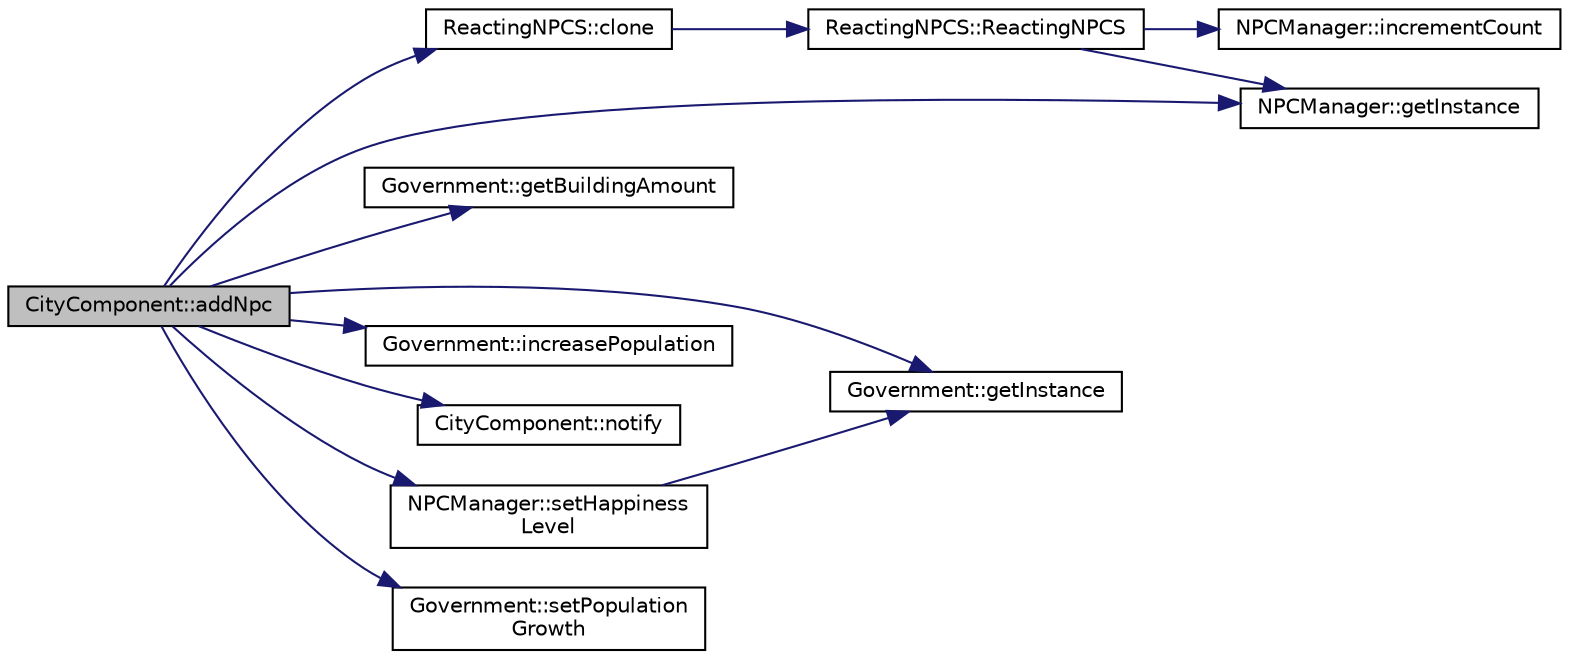 digraph "CityComponent::addNpc"
{
 // LATEX_PDF_SIZE
  edge [fontname="Helvetica",fontsize="10",labelfontname="Helvetica",labelfontsize="10"];
  node [fontname="Helvetica",fontsize="10",shape=record];
  rankdir="LR";
  Node1 [label="CityComponent::addNpc",height=0.2,width=0.4,color="black", fillcolor="grey75", style="filled", fontcolor="black",tooltip="Adds an NPC observer to the component."];
  Node1 -> Node2 [color="midnightblue",fontsize="10",style="solid",fontname="Helvetica"];
  Node2 [label="ReactingNPCS::clone",height=0.2,width=0.4,color="black", fillcolor="white", style="filled",URL="$classReactingNPCS.html#afa5a0fce89da50127b5b648ef77af00c",tooltip="Clones the NPC, creating a copy with the same state."];
  Node2 -> Node3 [color="midnightblue",fontsize="10",style="solid",fontname="Helvetica"];
  Node3 [label="ReactingNPCS::ReactingNPCS",height=0.2,width=0.4,color="black", fillcolor="white", style="filled",URL="$classReactingNPCS.html#a9eb11a607b24c4e834d110e4ceea8c5f",tooltip="Default constructor initializing the NPC in a neutral state."];
  Node3 -> Node4 [color="midnightblue",fontsize="10",style="solid",fontname="Helvetica"];
  Node4 [label="NPCManager::getInstance",height=0.2,width=0.4,color="black", fillcolor="white", style="filled",URL="$classNPCManager.html#a29c578e3b969f7438d6025dd3fc21c50",tooltip="Retrieves the singleton instance of NPCManager."];
  Node3 -> Node5 [color="midnightblue",fontsize="10",style="solid",fontname="Helvetica"];
  Node5 [label="NPCManager::incrementCount",height=0.2,width=0.4,color="black", fillcolor="white", style="filled",URL="$classNPCManager.html#a615e87109c27f59edbc1eccb2df972d2",tooltip="Increments the count for a given NPC state."];
  Node1 -> Node6 [color="midnightblue",fontsize="10",style="solid",fontname="Helvetica"];
  Node6 [label="Government::getBuildingAmount",height=0.2,width=0.4,color="black", fillcolor="white", style="filled",URL="$classGovernment.html#a5328feb8fa9465f9efcef22b012697ff",tooltip="Gets the amount of a specified building type."];
  Node1 -> Node7 [color="midnightblue",fontsize="10",style="solid",fontname="Helvetica"];
  Node7 [label="Government::getInstance",height=0.2,width=0.4,color="black", fillcolor="white", style="filled",URL="$classGovernment.html#a18e3da6a1d6cae38f6eea1d50fe77288",tooltip="Retrieves the singleton instance of the Government class."];
  Node1 -> Node4 [color="midnightblue",fontsize="10",style="solid",fontname="Helvetica"];
  Node1 -> Node8 [color="midnightblue",fontsize="10",style="solid",fontname="Helvetica"];
  Node8 [label="Government::increasePopulation",height=0.2,width=0.4,color="black", fillcolor="white", style="filled",URL="$classGovernment.html#ad61e555af707711933f640f63f52d53f",tooltip="Increases the population by a specified amount."];
  Node1 -> Node9 [color="midnightblue",fontsize="10",style="solid",fontname="Helvetica"];
  Node9 [label="CityComponent::notify",height=0.2,width=0.4,color="black", fillcolor="white", style="filled",URL="$classCityComponent.html#a323bb79bc68085ac2256f81812a79f52",tooltip="Notifies all observers of changes in the city component."];
  Node1 -> Node10 [color="midnightblue",fontsize="10",style="solid",fontname="Helvetica"];
  Node10 [label="NPCManager::setHappiness\lLevel",height=0.2,width=0.4,color="black", fillcolor="white", style="filled",URL="$classNPCManager.html#aa5532ef54b02558f6e97c9fdea5cd98e",tooltip="Sets or adjusts the NPC happiness level."];
  Node10 -> Node7 [color="midnightblue",fontsize="10",style="solid",fontname="Helvetica"];
  Node1 -> Node11 [color="midnightblue",fontsize="10",style="solid",fontname="Helvetica"];
  Node11 [label="Government::setPopulation\lGrowth",height=0.2,width=0.4,color="black", fillcolor="white", style="filled",URL="$classGovernment.html#a766c3c36ec135a05bb38db0ea1755197",tooltip="Sets the population growth rate."];
}

